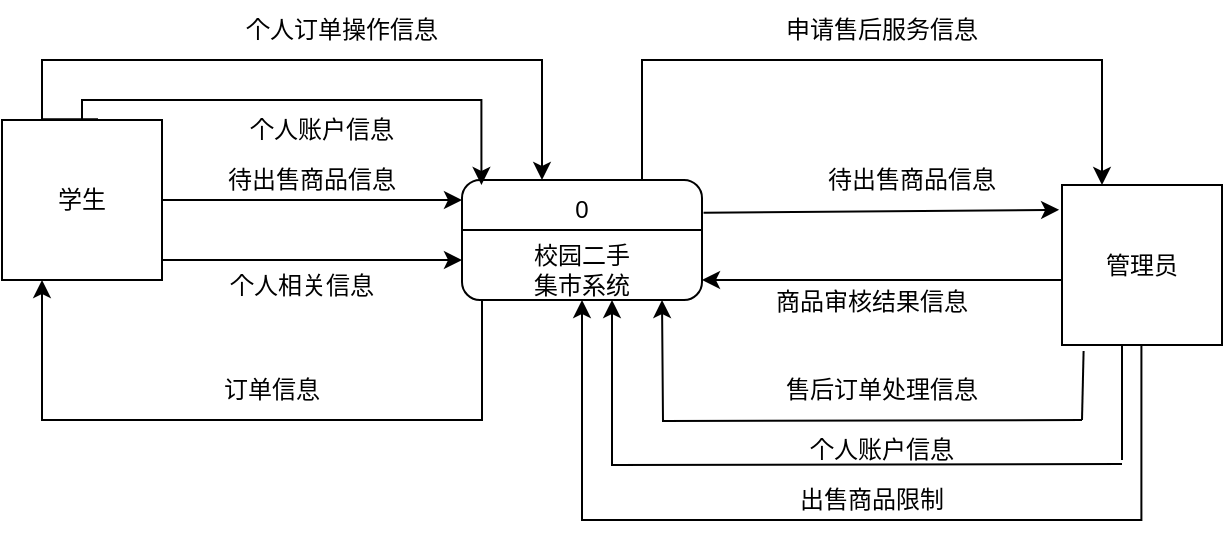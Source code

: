 <mxfile version="24.3.1" type="device">
  <diagram name="第 1 页" id="u1bpT5RkqI5728BuhbUE">
    <mxGraphModel dx="556" dy="660" grid="1" gridSize="10" guides="1" tooltips="1" connect="1" arrows="1" fold="1" page="1" pageScale="1" pageWidth="827" pageHeight="1169" math="0" shadow="0">
      <root>
        <mxCell id="0" />
        <mxCell id="1" parent="0" />
        <mxCell id="mxG_wshm_Kv0WKMRpaJK-6" value="" style="group" parent="1" vertex="1" connectable="0">
          <mxGeometry x="360" y="370" width="120" height="60" as="geometry" />
        </mxCell>
        <mxCell id="mxG_wshm_Kv0WKMRpaJK-1" value="" style="rounded=1;whiteSpace=wrap;html=1;movable=0;resizable=0;rotatable=0;deletable=0;editable=0;locked=1;connectable=0;" parent="mxG_wshm_Kv0WKMRpaJK-6" vertex="1">
          <mxGeometry width="120" height="60" as="geometry" />
        </mxCell>
        <mxCell id="mxG_wshm_Kv0WKMRpaJK-3" value="" style="line;strokeWidth=1;rotatable=1;dashed=0;labelPosition=right;align=left;verticalAlign=middle;spacingTop=0;spacingLeft=6;points=[];portConstraint=eastwest;movable=1;resizable=1;deletable=1;editable=1;locked=0;connectable=1;" parent="mxG_wshm_Kv0WKMRpaJK-6" vertex="1">
          <mxGeometry y="20" width="120" height="10" as="geometry" />
        </mxCell>
        <mxCell id="mxG_wshm_Kv0WKMRpaJK-4" value="0" style="text;strokeColor=none;align=center;fillColor=none;html=1;verticalAlign=middle;whiteSpace=wrap;rounded=0;movable=0;resizable=0;rotatable=0;deletable=0;editable=0;locked=1;connectable=0;" parent="mxG_wshm_Kv0WKMRpaJK-6" vertex="1">
          <mxGeometry x="30" width="60" height="30" as="geometry" />
        </mxCell>
        <mxCell id="mxG_wshm_Kv0WKMRpaJK-5" value="校园二手集市系统" style="text;strokeColor=none;align=center;fillColor=none;html=1;verticalAlign=middle;whiteSpace=wrap;rounded=0;movable=1;resizable=1;rotatable=1;deletable=1;editable=1;locked=0;connectable=1;" parent="mxG_wshm_Kv0WKMRpaJK-6" vertex="1">
          <mxGeometry x="30" y="30" width="60" height="30" as="geometry" />
        </mxCell>
        <mxCell id="0yxAlXwtPtiqHJc5VamW-21" value="" style="endArrow=classic;html=1;rounded=0;edgeStyle=orthogonalEdgeStyle;entryX=0.75;entryY=1;entryDx=0;entryDy=0;" parent="1" target="mxG_wshm_Kv0WKMRpaJK-5" edge="1">
          <mxGeometry width="50" height="50" relative="1" as="geometry">
            <mxPoint x="690" y="512" as="sourcePoint" />
            <mxPoint x="435" y="490" as="targetPoint" />
          </mxGeometry>
        </mxCell>
        <mxCell id="0yxAlXwtPtiqHJc5VamW-18" value="管理员" style="whiteSpace=wrap;html=1;aspect=fixed;" parent="1" vertex="1">
          <mxGeometry x="660" y="372.5" width="80" height="80" as="geometry" />
        </mxCell>
        <mxCell id="0yxAlXwtPtiqHJc5VamW-19" value="" style="endArrow=classic;html=1;rounded=0;edgeStyle=orthogonalEdgeStyle;" parent="1" edge="1">
          <mxGeometry width="50" height="50" relative="1" as="geometry">
            <mxPoint x="670" y="490" as="sourcePoint" />
            <mxPoint x="460" y="430" as="targetPoint" />
          </mxGeometry>
        </mxCell>
        <mxCell id="0yxAlXwtPtiqHJc5VamW-20" value="个人账户信息" style="text;strokeColor=none;align=center;fillColor=none;html=1;verticalAlign=middle;whiteSpace=wrap;rounded=0;" parent="1" vertex="1">
          <mxGeometry x="520" y="500" width="100" height="10" as="geometry" />
        </mxCell>
        <mxCell id="0yxAlXwtPtiqHJc5VamW-22" value="售后订单处理信息" style="text;strokeColor=none;align=center;fillColor=none;html=1;verticalAlign=middle;whiteSpace=wrap;rounded=0;" parent="1" vertex="1">
          <mxGeometry x="520" y="460" width="100" height="30" as="geometry" />
        </mxCell>
        <mxCell id="0yxAlXwtPtiqHJc5VamW-25" value="申请售后服务信息" style="text;strokeColor=none;align=center;fillColor=none;html=1;verticalAlign=middle;whiteSpace=wrap;rounded=0;" parent="1" vertex="1">
          <mxGeometry x="520" y="290" width="100" height="10" as="geometry" />
        </mxCell>
        <mxCell id="0yxAlXwtPtiqHJc5VamW-32" value="" style="endArrow=none;html=1;rounded=0;entryX=0.135;entryY=1.037;entryDx=0;entryDy=0;entryPerimeter=0;" parent="1" target="0yxAlXwtPtiqHJc5VamW-18" edge="1">
          <mxGeometry width="50" height="50" relative="1" as="geometry">
            <mxPoint x="670" y="490" as="sourcePoint" />
            <mxPoint x="720" y="440" as="targetPoint" />
          </mxGeometry>
        </mxCell>
        <mxCell id="0yxAlXwtPtiqHJc5VamW-33" value="" style="endArrow=none;html=1;rounded=0;" parent="1" edge="1">
          <mxGeometry width="50" height="50" relative="1" as="geometry">
            <mxPoint x="690" y="510" as="sourcePoint" />
            <mxPoint x="690" y="452.5" as="targetPoint" />
          </mxGeometry>
        </mxCell>
        <mxCell id="0yxAlXwtPtiqHJc5VamW-34" value="" style="endArrow=classic;html=1;rounded=0;exitX=1.013;exitY=0.524;exitDx=0;exitDy=0;exitPerimeter=0;entryX=-0.018;entryY=0.155;entryDx=0;entryDy=0;entryPerimeter=0;" parent="1" target="0yxAlXwtPtiqHJc5VamW-18" edge="1">
          <mxGeometry width="50" height="50" relative="1" as="geometry">
            <mxPoint x="480.78" y="386.37" as="sourcePoint" />
            <mxPoint x="650" y="386" as="targetPoint" />
          </mxGeometry>
        </mxCell>
        <mxCell id="0yxAlXwtPtiqHJc5VamW-36" value="待出售商品信息" style="text;strokeColor=none;align=center;fillColor=none;html=1;verticalAlign=middle;whiteSpace=wrap;rounded=0;" parent="1" vertex="1">
          <mxGeometry x="540" y="360" width="90" height="20" as="geometry" />
        </mxCell>
        <mxCell id="0yxAlXwtPtiqHJc5VamW-37" value="" style="endArrow=classic;html=1;rounded=0;" parent="1" edge="1">
          <mxGeometry width="50" height="50" relative="1" as="geometry">
            <mxPoint x="660" y="420" as="sourcePoint" />
            <mxPoint x="480" y="420" as="targetPoint" />
          </mxGeometry>
        </mxCell>
        <mxCell id="0yxAlXwtPtiqHJc5VamW-38" value="商品审核结果信息" style="text;strokeColor=none;align=center;fillColor=none;html=1;verticalAlign=middle;whiteSpace=wrap;rounded=0;" parent="1" vertex="1">
          <mxGeometry x="510" y="422.5" width="110" height="17.5" as="geometry" />
        </mxCell>
        <mxCell id="0yxAlXwtPtiqHJc5VamW-2" value="" style="endArrow=classic;html=1;rounded=0;edgeStyle=orthogonalEdgeStyle;exitX=0.6;exitY=-0.005;exitDx=0;exitDy=0;exitPerimeter=0;" parent="1" edge="1" source="0yxAlXwtPtiqHJc5VamW-1">
          <mxGeometry width="50" height="50" relative="1" as="geometry">
            <mxPoint x="175" y="227.5" as="sourcePoint" />
            <mxPoint x="400" y="370" as="targetPoint" />
            <Array as="points">
              <mxPoint x="150" y="340" />
              <mxPoint x="150" y="310" />
              <mxPoint x="400" y="310" />
              <mxPoint x="400" y="370" />
            </Array>
          </mxGeometry>
        </mxCell>
        <mxCell id="0yxAlXwtPtiqHJc5VamW-1" value="学生" style="whiteSpace=wrap;html=1;aspect=fixed;" parent="1" vertex="1">
          <mxGeometry x="130" y="340" width="80" height="80" as="geometry" />
        </mxCell>
        <mxCell id="0yxAlXwtPtiqHJc5VamW-3" value="个人订单操作信息" style="text;strokeColor=none;align=center;fillColor=none;html=1;verticalAlign=middle;whiteSpace=wrap;rounded=0;" parent="1" vertex="1">
          <mxGeometry x="250" y="280" width="100" height="30" as="geometry" />
        </mxCell>
        <mxCell id="0yxAlXwtPtiqHJc5VamW-5" value="订单信息" style="text;strokeColor=none;align=center;fillColor=none;html=1;verticalAlign=middle;whiteSpace=wrap;rounded=0;" parent="1" vertex="1">
          <mxGeometry x="210" y="460" width="110" height="30" as="geometry" />
        </mxCell>
        <mxCell id="0yxAlXwtPtiqHJc5VamW-6" value="" style="endArrow=classic;html=1;rounded=0;edgeStyle=orthogonalEdgeStyle;" parent="1" edge="1" source="0yxAlXwtPtiqHJc5VamW-1">
          <mxGeometry width="50" height="50" relative="1" as="geometry">
            <mxPoint x="200" y="330" as="sourcePoint" />
            <mxPoint x="369.72" y="372.5" as="targetPoint" />
            <Array as="points">
              <mxPoint x="170" y="330" />
              <mxPoint x="370" y="330" />
            </Array>
          </mxGeometry>
        </mxCell>
        <mxCell id="0yxAlXwtPtiqHJc5VamW-7" value="个人账户信息" style="text;strokeColor=none;align=center;fillColor=none;html=1;verticalAlign=middle;whiteSpace=wrap;rounded=0;" parent="1" vertex="1">
          <mxGeometry x="250" y="330" width="80" height="30" as="geometry" />
        </mxCell>
        <mxCell id="0yxAlXwtPtiqHJc5VamW-4" value="" style="endArrow=classic;html=1;rounded=0;edgeStyle=orthogonalEdgeStyle;entryX=0.25;entryY=1;entryDx=0;entryDy=0;" parent="1" target="0yxAlXwtPtiqHJc5VamW-1" edge="1">
          <mxGeometry width="50" height="50" relative="1" as="geometry">
            <mxPoint x="370" y="430" as="sourcePoint" />
            <mxPoint x="150" y="430" as="targetPoint" />
            <Array as="points">
              <mxPoint x="150" y="490" />
            </Array>
          </mxGeometry>
        </mxCell>
        <mxCell id="VVnQue0lhO7KN5Yk7XrO-11" value="" style="endArrow=classic;html=1;rounded=0;" edge="1" parent="1">
          <mxGeometry width="50" height="50" relative="1" as="geometry">
            <mxPoint x="210" y="380" as="sourcePoint" />
            <mxPoint x="360" y="380" as="targetPoint" />
          </mxGeometry>
        </mxCell>
        <mxCell id="VVnQue0lhO7KN5Yk7XrO-14" value="待出售商品信息" style="text;html=1;align=center;verticalAlign=middle;whiteSpace=wrap;rounded=0;" vertex="1" parent="1">
          <mxGeometry x="240" y="362.5" width="90" height="15" as="geometry" />
        </mxCell>
        <mxCell id="VVnQue0lhO7KN5Yk7XrO-16" value="" style="endArrow=classic;html=1;rounded=0;edgeStyle=orthogonalEdgeStyle;entryX=0.5;entryY=1;entryDx=0;entryDy=0;" edge="1" parent="1" target="mxG_wshm_Kv0WKMRpaJK-5">
          <mxGeometry width="50" height="50" relative="1" as="geometry">
            <mxPoint x="699.71" y="452.5" as="sourcePoint" />
            <mxPoint x="400" y="570" as="targetPoint" />
            <Array as="points">
              <mxPoint x="700" y="540" />
              <mxPoint x="420" y="540" />
            </Array>
          </mxGeometry>
        </mxCell>
        <mxCell id="VVnQue0lhO7KN5Yk7XrO-18" value="出售商品限制" style="text;html=1;align=center;verticalAlign=middle;whiteSpace=wrap;rounded=0;" vertex="1" parent="1">
          <mxGeometry x="520" y="530" width="90" as="geometry" />
        </mxCell>
        <mxCell id="VVnQue0lhO7KN5Yk7XrO-22" value="" style="endArrow=classic;html=1;rounded=0;edgeStyle=orthogonalEdgeStyle;entryX=0.25;entryY=0;entryDx=0;entryDy=0;" edge="1" parent="1" target="0yxAlXwtPtiqHJc5VamW-18">
          <mxGeometry width="50" height="50" relative="1" as="geometry">
            <mxPoint x="450" y="370" as="sourcePoint" />
            <mxPoint x="780" y="310" as="targetPoint" />
            <Array as="points">
              <mxPoint x="450" y="310" />
              <mxPoint x="680" y="310" />
            </Array>
          </mxGeometry>
        </mxCell>
        <mxCell id="VVnQue0lhO7KN5Yk7XrO-25" value="" style="endArrow=classic;html=1;rounded=0;" edge="1" parent="1">
          <mxGeometry width="50" height="50" relative="1" as="geometry">
            <mxPoint x="210" y="410" as="sourcePoint" />
            <mxPoint x="360" y="410" as="targetPoint" />
          </mxGeometry>
        </mxCell>
        <mxCell id="VVnQue0lhO7KN5Yk7XrO-26" value="个人相关信息" style="text;html=1;align=center;verticalAlign=middle;whiteSpace=wrap;rounded=0;" vertex="1" parent="1">
          <mxGeometry x="240" y="415.5" width="80" height="14.5" as="geometry" />
        </mxCell>
      </root>
    </mxGraphModel>
  </diagram>
</mxfile>
